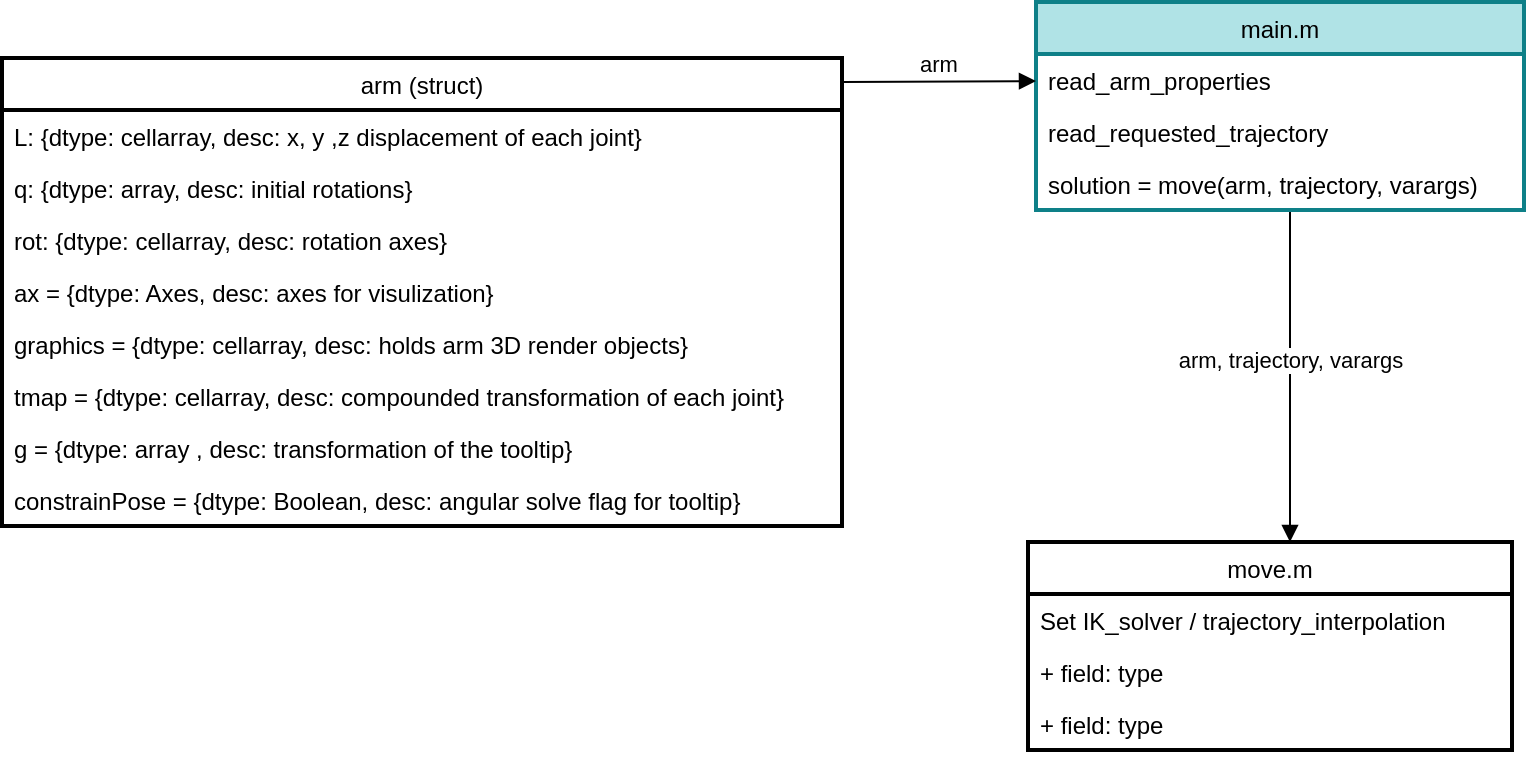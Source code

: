 <mxfile version="14.4.8" type="github">
  <diagram name="Page-1" id="e56a1550-8fbb-45ad-956c-1786394a9013">
    <mxGraphModel dx="2031" dy="1053" grid="1" gridSize="10" guides="1" tooltips="1" connect="1" arrows="1" fold="1" page="1" pageScale="1" pageWidth="1920" pageHeight="1200" background="#ffffff" math="0" shadow="0">
      <root>
        <mxCell id="0" />
        <mxCell id="1" parent="0" />
        <mxCell id="cSiYuynqkyTP90B2qaCe-24" value="main.m" style="swimlane;fontStyle=0;childLayout=stackLayout;horizontal=1;startSize=26;fillColor=#b0e3e6;horizontalStack=0;resizeParent=1;resizeParentMax=0;resizeLast=0;collapsible=1;marginBottom=0;strokeColor=#0e8088;strokeWidth=2;" vertex="1" parent="1">
          <mxGeometry x="793" y="160" width="244" height="104" as="geometry" />
        </mxCell>
        <mxCell id="cSiYuynqkyTP90B2qaCe-26" value="read_arm_properties" style="text;strokeColor=none;fillColor=none;align=left;verticalAlign=top;spacingLeft=4;spacingRight=4;overflow=hidden;rotatable=0;points=[[0,0.5],[1,0.5]];portConstraint=eastwest;" vertex="1" parent="cSiYuynqkyTP90B2qaCe-24">
          <mxGeometry y="26" width="244" height="26" as="geometry" />
        </mxCell>
        <mxCell id="cSiYuynqkyTP90B2qaCe-27" value="read_requested_trajectory" style="text;align=left;verticalAlign=top;spacingLeft=4;spacingRight=4;overflow=hidden;rotatable=0;points=[[0,0.5],[1,0.5]];portConstraint=eastwest;" vertex="1" parent="cSiYuynqkyTP90B2qaCe-24">
          <mxGeometry y="52" width="244" height="26" as="geometry" />
        </mxCell>
        <mxCell id="cSiYuynqkyTP90B2qaCe-28" value="solution = move(arm, trajectory, varargs)" style="text;strokeColor=none;fillColor=none;align=left;verticalAlign=top;spacingLeft=4;spacingRight=4;overflow=hidden;rotatable=0;points=[[0,0.5],[1,0.5]];portConstraint=eastwest;" vertex="1" parent="cSiYuynqkyTP90B2qaCe-24">
          <mxGeometry y="78" width="244" height="26" as="geometry" />
        </mxCell>
        <mxCell id="cSiYuynqkyTP90B2qaCe-30" value="arm, trajectory, varargs" style="html=1;verticalAlign=bottom;endArrow=block;" edge="1" parent="1">
          <mxGeometry width="80" relative="1" as="geometry">
            <mxPoint x="920" y="265" as="sourcePoint" />
            <mxPoint x="920" y="430" as="targetPoint" />
          </mxGeometry>
        </mxCell>
        <mxCell id="cSiYuynqkyTP90B2qaCe-31" value="move.m" style="swimlane;fontStyle=0;childLayout=stackLayout;horizontal=1;startSize=26;fillColor=none;horizontalStack=0;resizeParent=1;resizeParentMax=0;resizeLast=0;collapsible=1;marginBottom=0;strokeWidth=2;" vertex="1" parent="1">
          <mxGeometry x="789" y="430" width="242" height="104" as="geometry" />
        </mxCell>
        <mxCell id="cSiYuynqkyTP90B2qaCe-32" value="Set IK_solver / trajectory_interpolation" style="text;strokeColor=none;fillColor=none;align=left;verticalAlign=top;spacingLeft=4;spacingRight=4;overflow=hidden;rotatable=0;points=[[0,0.5],[1,0.5]];portConstraint=eastwest;" vertex="1" parent="cSiYuynqkyTP90B2qaCe-31">
          <mxGeometry y="26" width="242" height="26" as="geometry" />
        </mxCell>
        <mxCell id="cSiYuynqkyTP90B2qaCe-33" value="+ field: type" style="text;strokeColor=none;fillColor=none;align=left;verticalAlign=top;spacingLeft=4;spacingRight=4;overflow=hidden;rotatable=0;points=[[0,0.5],[1,0.5]];portConstraint=eastwest;" vertex="1" parent="cSiYuynqkyTP90B2qaCe-31">
          <mxGeometry y="52" width="242" height="26" as="geometry" />
        </mxCell>
        <mxCell id="cSiYuynqkyTP90B2qaCe-34" value="+ field: type" style="text;strokeColor=none;fillColor=none;align=left;verticalAlign=top;spacingLeft=4;spacingRight=4;overflow=hidden;rotatable=0;points=[[0,0.5],[1,0.5]];portConstraint=eastwest;" vertex="1" parent="cSiYuynqkyTP90B2qaCe-31">
          <mxGeometry y="78" width="242" height="26" as="geometry" />
        </mxCell>
        <mxCell id="cSiYuynqkyTP90B2qaCe-35" value="arm (struct)" style="swimlane;fontStyle=0;childLayout=stackLayout;horizontal=1;startSize=26;fillColor=none;horizontalStack=0;resizeParent=1;resizeParentMax=0;resizeLast=0;collapsible=1;marginBottom=0;strokeWidth=2;" vertex="1" parent="1">
          <mxGeometry x="276" y="188" width="420" height="234" as="geometry" />
        </mxCell>
        <mxCell id="cSiYuynqkyTP90B2qaCe-36" value="L: {dtype: cellarray, desc: x, y ,z displacement of each joint} " style="text;strokeColor=none;fillColor=none;align=left;verticalAlign=top;spacingLeft=4;spacingRight=4;overflow=hidden;rotatable=0;points=[[0,0.5],[1,0.5]];portConstraint=eastwest;" vertex="1" parent="cSiYuynqkyTP90B2qaCe-35">
          <mxGeometry y="26" width="420" height="26" as="geometry" />
        </mxCell>
        <mxCell id="cSiYuynqkyTP90B2qaCe-37" value="q: {dtype: array, desc: initial rotations}" style="text;strokeColor=none;fillColor=none;align=left;verticalAlign=top;spacingLeft=4;spacingRight=4;overflow=hidden;rotatable=0;points=[[0,0.5],[1,0.5]];portConstraint=eastwest;" vertex="1" parent="cSiYuynqkyTP90B2qaCe-35">
          <mxGeometry y="52" width="420" height="26" as="geometry" />
        </mxCell>
        <mxCell id="cSiYuynqkyTP90B2qaCe-38" value="rot: {dtype: cellarray, desc: rotation axes}" style="text;strokeColor=none;fillColor=none;align=left;verticalAlign=top;spacingLeft=4;spacingRight=4;overflow=hidden;rotatable=0;points=[[0,0.5],[1,0.5]];portConstraint=eastwest;" vertex="1" parent="cSiYuynqkyTP90B2qaCe-35">
          <mxGeometry y="78" width="420" height="26" as="geometry" />
        </mxCell>
        <mxCell id="cSiYuynqkyTP90B2qaCe-39" value="ax = {dtype: Axes, desc: axes for visulization}" style="text;strokeColor=none;fillColor=none;align=left;verticalAlign=top;spacingLeft=4;spacingRight=4;overflow=hidden;rotatable=0;points=[[0,0.5],[1,0.5]];portConstraint=eastwest;" vertex="1" parent="cSiYuynqkyTP90B2qaCe-35">
          <mxGeometry y="104" width="420" height="26" as="geometry" />
        </mxCell>
        <mxCell id="cSiYuynqkyTP90B2qaCe-40" value="graphics = {dtype: cellarray, desc: holds arm 3D render objects}" style="text;strokeColor=none;fillColor=none;align=left;verticalAlign=top;spacingLeft=4;spacingRight=4;overflow=hidden;rotatable=0;points=[[0,0.5],[1,0.5]];portConstraint=eastwest;" vertex="1" parent="cSiYuynqkyTP90B2qaCe-35">
          <mxGeometry y="130" width="420" height="26" as="geometry" />
        </mxCell>
        <mxCell id="cSiYuynqkyTP90B2qaCe-41" value="tmap = {dtype: cellarray, desc: compounded transformation of each joint}" style="text;strokeColor=none;fillColor=none;align=left;verticalAlign=top;spacingLeft=4;spacingRight=4;overflow=hidden;rotatable=0;points=[[0,0.5],[1,0.5]];portConstraint=eastwest;" vertex="1" parent="cSiYuynqkyTP90B2qaCe-35">
          <mxGeometry y="156" width="420" height="26" as="geometry" />
        </mxCell>
        <mxCell id="cSiYuynqkyTP90B2qaCe-42" value="g = {dtype: array , desc: transformation of the tooltip}" style="text;strokeColor=none;fillColor=none;align=left;verticalAlign=top;spacingLeft=4;spacingRight=4;overflow=hidden;rotatable=0;points=[[0,0.5],[1,0.5]];portConstraint=eastwest;" vertex="1" parent="cSiYuynqkyTP90B2qaCe-35">
          <mxGeometry y="182" width="420" height="26" as="geometry" />
        </mxCell>
        <mxCell id="cSiYuynqkyTP90B2qaCe-43" value="constrainPose = {dtype: Boolean, desc: angular solve flag for tooltip}" style="text;strokeColor=none;fillColor=none;align=left;verticalAlign=top;spacingLeft=4;spacingRight=4;overflow=hidden;rotatable=0;points=[[0,0.5],[1,0.5]];portConstraint=eastwest;" vertex="1" parent="cSiYuynqkyTP90B2qaCe-35">
          <mxGeometry y="208" width="420" height="26" as="geometry" />
        </mxCell>
        <mxCell id="cSiYuynqkyTP90B2qaCe-48" value="arm" style="html=1;verticalAlign=bottom;endArrow=block;" edge="1" parent="1" target="cSiYuynqkyTP90B2qaCe-26">
          <mxGeometry width="80" relative="1" as="geometry">
            <mxPoint x="696" y="200" as="sourcePoint" />
            <mxPoint x="776" y="200" as="targetPoint" />
          </mxGeometry>
        </mxCell>
      </root>
    </mxGraphModel>
  </diagram>
</mxfile>
